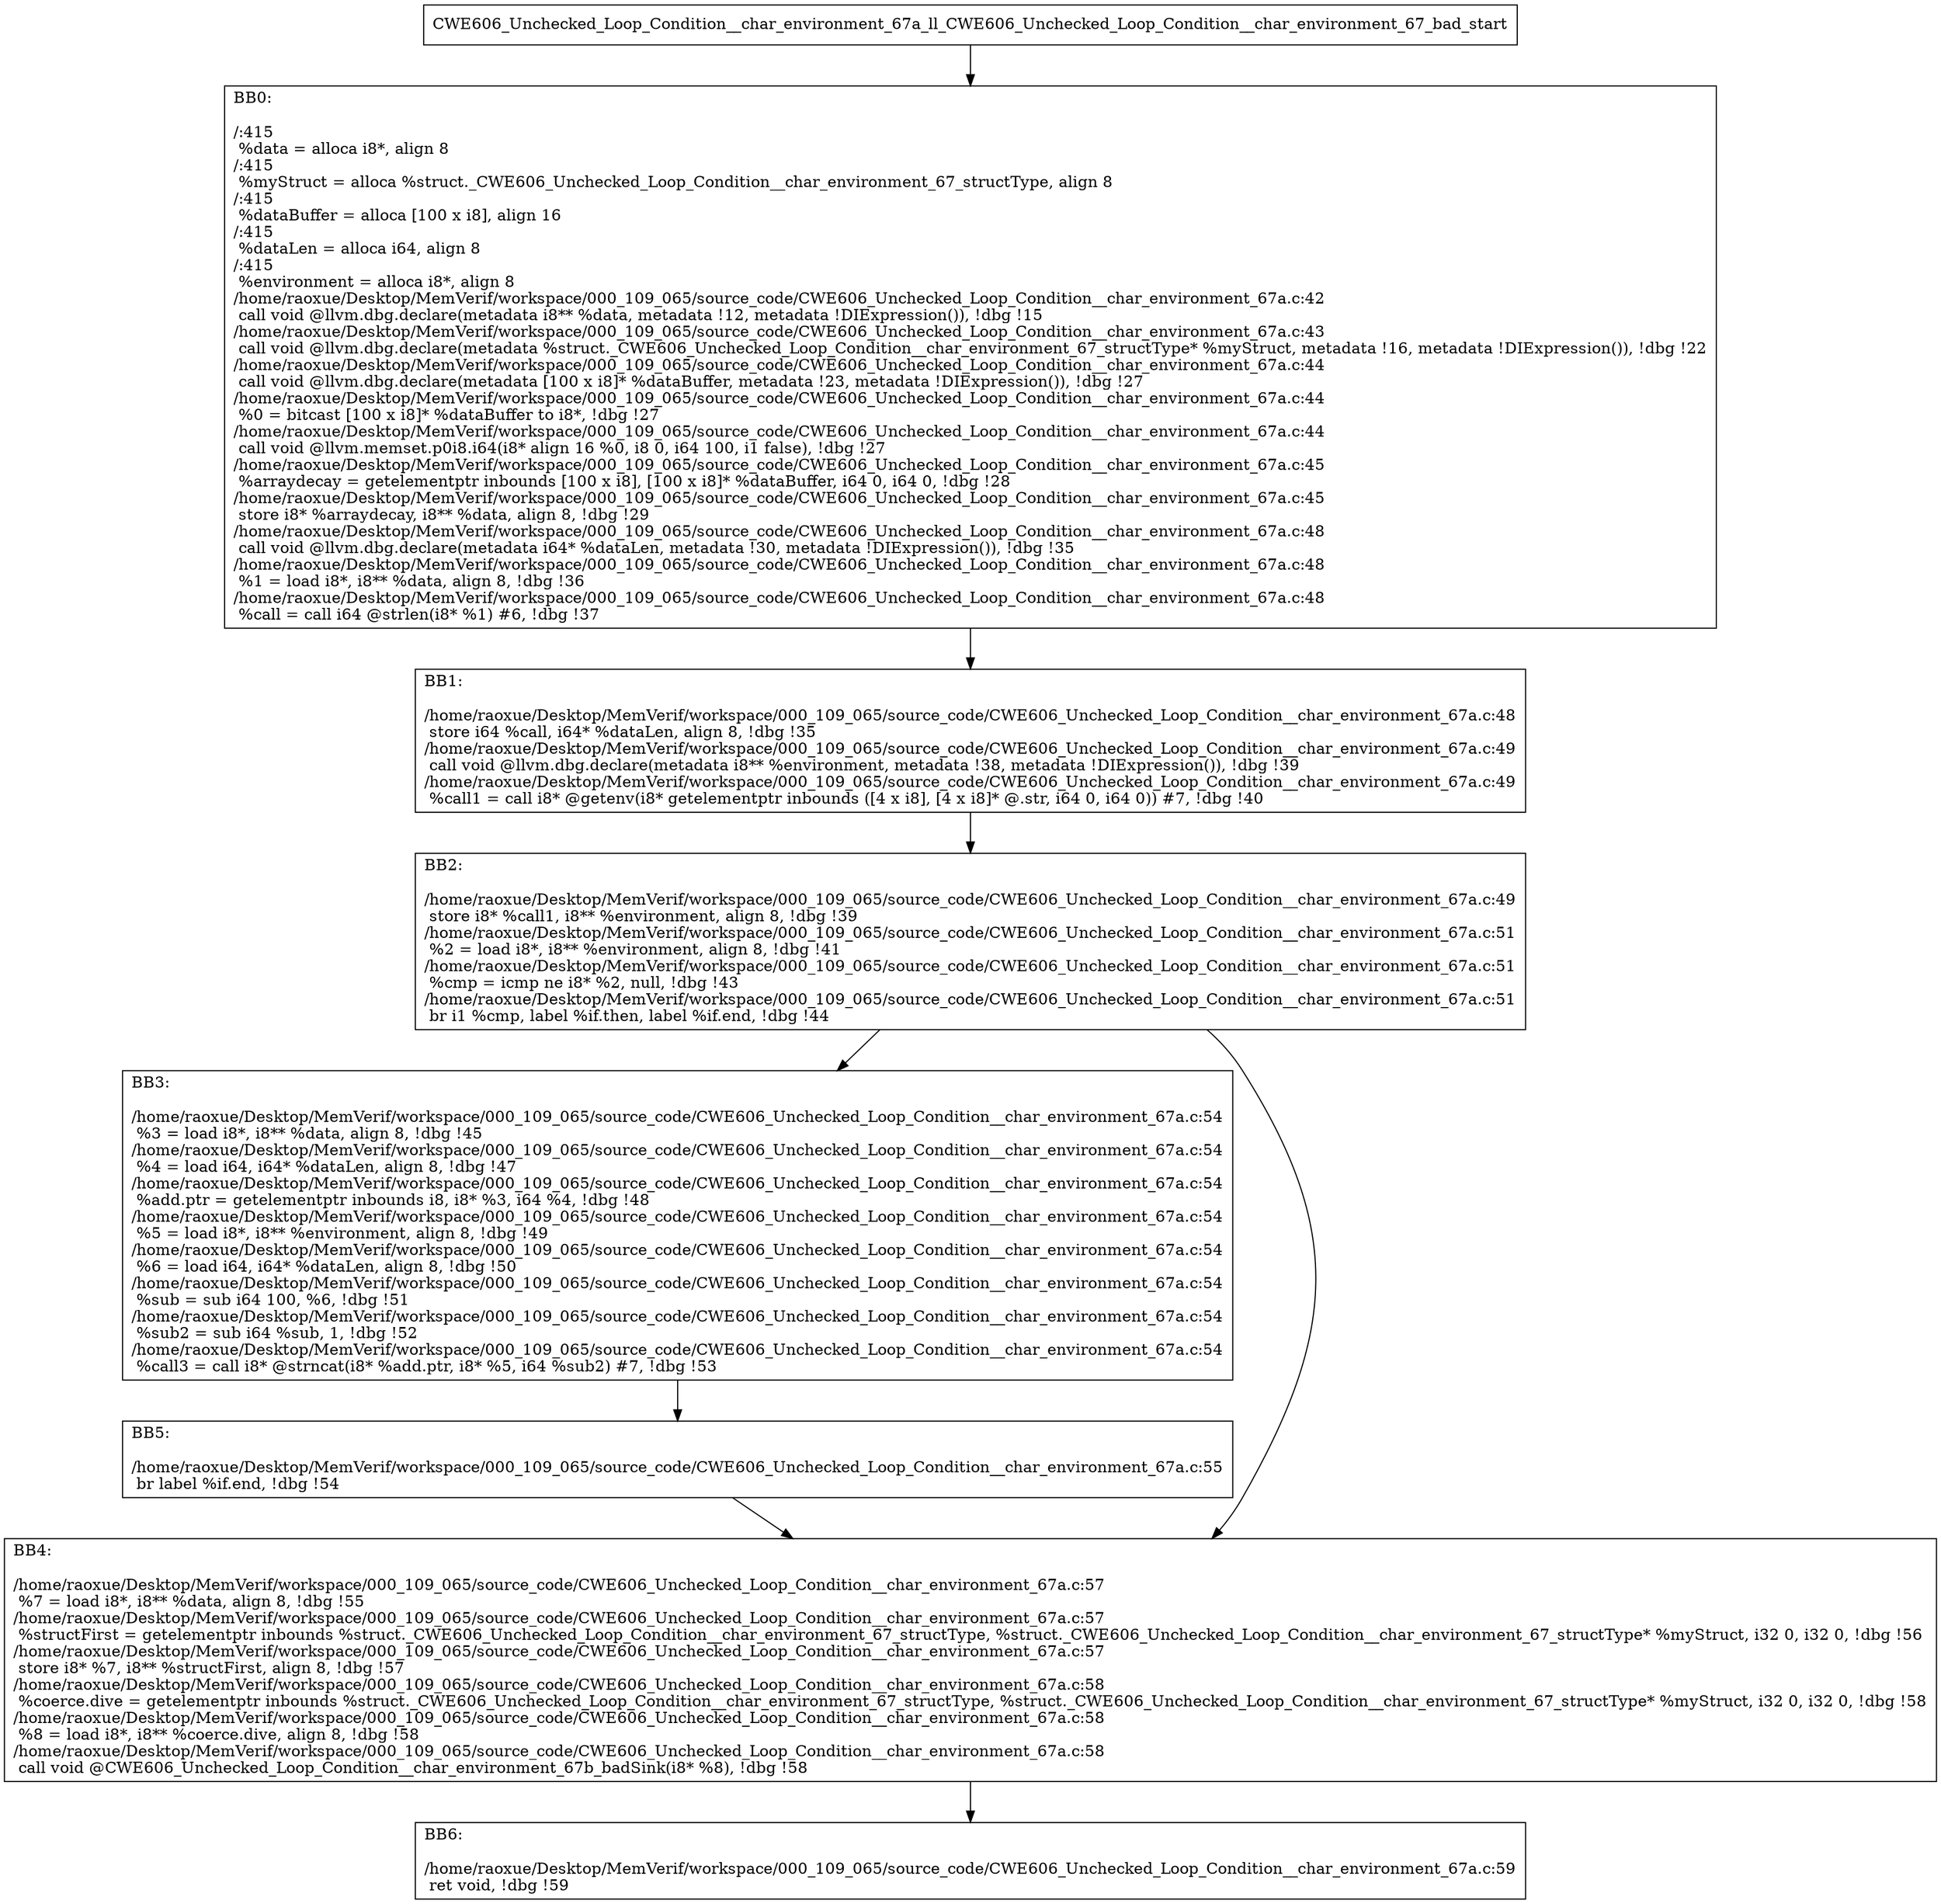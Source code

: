 digraph "CFG for'CWE606_Unchecked_Loop_Condition__char_environment_67a_ll_CWE606_Unchecked_Loop_Condition__char_environment_67_bad' function" {
	BBCWE606_Unchecked_Loop_Condition__char_environment_67a_ll_CWE606_Unchecked_Loop_Condition__char_environment_67_bad_start[shape=record,label="{CWE606_Unchecked_Loop_Condition__char_environment_67a_ll_CWE606_Unchecked_Loop_Condition__char_environment_67_bad_start}"];
	BBCWE606_Unchecked_Loop_Condition__char_environment_67a_ll_CWE606_Unchecked_Loop_Condition__char_environment_67_bad_start-> CWE606_Unchecked_Loop_Condition__char_environment_67a_ll_CWE606_Unchecked_Loop_Condition__char_environment_67_badBB0;
	CWE606_Unchecked_Loop_Condition__char_environment_67a_ll_CWE606_Unchecked_Loop_Condition__char_environment_67_badBB0 [shape=record, label="{BB0:\l\l/:415\l
  %data = alloca i8*, align 8\l
/:415\l
  %myStruct = alloca %struct._CWE606_Unchecked_Loop_Condition__char_environment_67_structType, align 8\l
/:415\l
  %dataBuffer = alloca [100 x i8], align 16\l
/:415\l
  %dataLen = alloca i64, align 8\l
/:415\l
  %environment = alloca i8*, align 8\l
/home/raoxue/Desktop/MemVerif/workspace/000_109_065/source_code/CWE606_Unchecked_Loop_Condition__char_environment_67a.c:42\l
  call void @llvm.dbg.declare(metadata i8** %data, metadata !12, metadata !DIExpression()), !dbg !15\l
/home/raoxue/Desktop/MemVerif/workspace/000_109_065/source_code/CWE606_Unchecked_Loop_Condition__char_environment_67a.c:43\l
  call void @llvm.dbg.declare(metadata %struct._CWE606_Unchecked_Loop_Condition__char_environment_67_structType* %myStruct, metadata !16, metadata !DIExpression()), !dbg !22\l
/home/raoxue/Desktop/MemVerif/workspace/000_109_065/source_code/CWE606_Unchecked_Loop_Condition__char_environment_67a.c:44\l
  call void @llvm.dbg.declare(metadata [100 x i8]* %dataBuffer, metadata !23, metadata !DIExpression()), !dbg !27\l
/home/raoxue/Desktop/MemVerif/workspace/000_109_065/source_code/CWE606_Unchecked_Loop_Condition__char_environment_67a.c:44\l
  %0 = bitcast [100 x i8]* %dataBuffer to i8*, !dbg !27\l
/home/raoxue/Desktop/MemVerif/workspace/000_109_065/source_code/CWE606_Unchecked_Loop_Condition__char_environment_67a.c:44\l
  call void @llvm.memset.p0i8.i64(i8* align 16 %0, i8 0, i64 100, i1 false), !dbg !27\l
/home/raoxue/Desktop/MemVerif/workspace/000_109_065/source_code/CWE606_Unchecked_Loop_Condition__char_environment_67a.c:45\l
  %arraydecay = getelementptr inbounds [100 x i8], [100 x i8]* %dataBuffer, i64 0, i64 0, !dbg !28\l
/home/raoxue/Desktop/MemVerif/workspace/000_109_065/source_code/CWE606_Unchecked_Loop_Condition__char_environment_67a.c:45\l
  store i8* %arraydecay, i8** %data, align 8, !dbg !29\l
/home/raoxue/Desktop/MemVerif/workspace/000_109_065/source_code/CWE606_Unchecked_Loop_Condition__char_environment_67a.c:48\l
  call void @llvm.dbg.declare(metadata i64* %dataLen, metadata !30, metadata !DIExpression()), !dbg !35\l
/home/raoxue/Desktop/MemVerif/workspace/000_109_065/source_code/CWE606_Unchecked_Loop_Condition__char_environment_67a.c:48\l
  %1 = load i8*, i8** %data, align 8, !dbg !36\l
/home/raoxue/Desktop/MemVerif/workspace/000_109_065/source_code/CWE606_Unchecked_Loop_Condition__char_environment_67a.c:48\l
  %call = call i64 @strlen(i8* %1) #6, !dbg !37\l
}"];
	CWE606_Unchecked_Loop_Condition__char_environment_67a_ll_CWE606_Unchecked_Loop_Condition__char_environment_67_badBB0-> CWE606_Unchecked_Loop_Condition__char_environment_67a_ll_CWE606_Unchecked_Loop_Condition__char_environment_67_badBB1;
	CWE606_Unchecked_Loop_Condition__char_environment_67a_ll_CWE606_Unchecked_Loop_Condition__char_environment_67_badBB1 [shape=record, label="{BB1:\l\l/home/raoxue/Desktop/MemVerif/workspace/000_109_065/source_code/CWE606_Unchecked_Loop_Condition__char_environment_67a.c:48\l
  store i64 %call, i64* %dataLen, align 8, !dbg !35\l
/home/raoxue/Desktop/MemVerif/workspace/000_109_065/source_code/CWE606_Unchecked_Loop_Condition__char_environment_67a.c:49\l
  call void @llvm.dbg.declare(metadata i8** %environment, metadata !38, metadata !DIExpression()), !dbg !39\l
/home/raoxue/Desktop/MemVerif/workspace/000_109_065/source_code/CWE606_Unchecked_Loop_Condition__char_environment_67a.c:49\l
  %call1 = call i8* @getenv(i8* getelementptr inbounds ([4 x i8], [4 x i8]* @.str, i64 0, i64 0)) #7, !dbg !40\l
}"];
	CWE606_Unchecked_Loop_Condition__char_environment_67a_ll_CWE606_Unchecked_Loop_Condition__char_environment_67_badBB1-> CWE606_Unchecked_Loop_Condition__char_environment_67a_ll_CWE606_Unchecked_Loop_Condition__char_environment_67_badBB2;
	CWE606_Unchecked_Loop_Condition__char_environment_67a_ll_CWE606_Unchecked_Loop_Condition__char_environment_67_badBB2 [shape=record, label="{BB2:\l\l/home/raoxue/Desktop/MemVerif/workspace/000_109_065/source_code/CWE606_Unchecked_Loop_Condition__char_environment_67a.c:49\l
  store i8* %call1, i8** %environment, align 8, !dbg !39\l
/home/raoxue/Desktop/MemVerif/workspace/000_109_065/source_code/CWE606_Unchecked_Loop_Condition__char_environment_67a.c:51\l
  %2 = load i8*, i8** %environment, align 8, !dbg !41\l
/home/raoxue/Desktop/MemVerif/workspace/000_109_065/source_code/CWE606_Unchecked_Loop_Condition__char_environment_67a.c:51\l
  %cmp = icmp ne i8* %2, null, !dbg !43\l
/home/raoxue/Desktop/MemVerif/workspace/000_109_065/source_code/CWE606_Unchecked_Loop_Condition__char_environment_67a.c:51\l
  br i1 %cmp, label %if.then, label %if.end, !dbg !44\l
}"];
	CWE606_Unchecked_Loop_Condition__char_environment_67a_ll_CWE606_Unchecked_Loop_Condition__char_environment_67_badBB2-> CWE606_Unchecked_Loop_Condition__char_environment_67a_ll_CWE606_Unchecked_Loop_Condition__char_environment_67_badBB3;
	CWE606_Unchecked_Loop_Condition__char_environment_67a_ll_CWE606_Unchecked_Loop_Condition__char_environment_67_badBB2-> CWE606_Unchecked_Loop_Condition__char_environment_67a_ll_CWE606_Unchecked_Loop_Condition__char_environment_67_badBB4;
	CWE606_Unchecked_Loop_Condition__char_environment_67a_ll_CWE606_Unchecked_Loop_Condition__char_environment_67_badBB3 [shape=record, label="{BB3:\l\l/home/raoxue/Desktop/MemVerif/workspace/000_109_065/source_code/CWE606_Unchecked_Loop_Condition__char_environment_67a.c:54\l
  %3 = load i8*, i8** %data, align 8, !dbg !45\l
/home/raoxue/Desktop/MemVerif/workspace/000_109_065/source_code/CWE606_Unchecked_Loop_Condition__char_environment_67a.c:54\l
  %4 = load i64, i64* %dataLen, align 8, !dbg !47\l
/home/raoxue/Desktop/MemVerif/workspace/000_109_065/source_code/CWE606_Unchecked_Loop_Condition__char_environment_67a.c:54\l
  %add.ptr = getelementptr inbounds i8, i8* %3, i64 %4, !dbg !48\l
/home/raoxue/Desktop/MemVerif/workspace/000_109_065/source_code/CWE606_Unchecked_Loop_Condition__char_environment_67a.c:54\l
  %5 = load i8*, i8** %environment, align 8, !dbg !49\l
/home/raoxue/Desktop/MemVerif/workspace/000_109_065/source_code/CWE606_Unchecked_Loop_Condition__char_environment_67a.c:54\l
  %6 = load i64, i64* %dataLen, align 8, !dbg !50\l
/home/raoxue/Desktop/MemVerif/workspace/000_109_065/source_code/CWE606_Unchecked_Loop_Condition__char_environment_67a.c:54\l
  %sub = sub i64 100, %6, !dbg !51\l
/home/raoxue/Desktop/MemVerif/workspace/000_109_065/source_code/CWE606_Unchecked_Loop_Condition__char_environment_67a.c:54\l
  %sub2 = sub i64 %sub, 1, !dbg !52\l
/home/raoxue/Desktop/MemVerif/workspace/000_109_065/source_code/CWE606_Unchecked_Loop_Condition__char_environment_67a.c:54\l
  %call3 = call i8* @strncat(i8* %add.ptr, i8* %5, i64 %sub2) #7, !dbg !53\l
}"];
	CWE606_Unchecked_Loop_Condition__char_environment_67a_ll_CWE606_Unchecked_Loop_Condition__char_environment_67_badBB3-> CWE606_Unchecked_Loop_Condition__char_environment_67a_ll_CWE606_Unchecked_Loop_Condition__char_environment_67_badBB5;
	CWE606_Unchecked_Loop_Condition__char_environment_67a_ll_CWE606_Unchecked_Loop_Condition__char_environment_67_badBB5 [shape=record, label="{BB5:\l\l/home/raoxue/Desktop/MemVerif/workspace/000_109_065/source_code/CWE606_Unchecked_Loop_Condition__char_environment_67a.c:55\l
  br label %if.end, !dbg !54\l
}"];
	CWE606_Unchecked_Loop_Condition__char_environment_67a_ll_CWE606_Unchecked_Loop_Condition__char_environment_67_badBB5-> CWE606_Unchecked_Loop_Condition__char_environment_67a_ll_CWE606_Unchecked_Loop_Condition__char_environment_67_badBB4;
	CWE606_Unchecked_Loop_Condition__char_environment_67a_ll_CWE606_Unchecked_Loop_Condition__char_environment_67_badBB4 [shape=record, label="{BB4:\l\l/home/raoxue/Desktop/MemVerif/workspace/000_109_065/source_code/CWE606_Unchecked_Loop_Condition__char_environment_67a.c:57\l
  %7 = load i8*, i8** %data, align 8, !dbg !55\l
/home/raoxue/Desktop/MemVerif/workspace/000_109_065/source_code/CWE606_Unchecked_Loop_Condition__char_environment_67a.c:57\l
  %structFirst = getelementptr inbounds %struct._CWE606_Unchecked_Loop_Condition__char_environment_67_structType, %struct._CWE606_Unchecked_Loop_Condition__char_environment_67_structType* %myStruct, i32 0, i32 0, !dbg !56\l
/home/raoxue/Desktop/MemVerif/workspace/000_109_065/source_code/CWE606_Unchecked_Loop_Condition__char_environment_67a.c:57\l
  store i8* %7, i8** %structFirst, align 8, !dbg !57\l
/home/raoxue/Desktop/MemVerif/workspace/000_109_065/source_code/CWE606_Unchecked_Loop_Condition__char_environment_67a.c:58\l
  %coerce.dive = getelementptr inbounds %struct._CWE606_Unchecked_Loop_Condition__char_environment_67_structType, %struct._CWE606_Unchecked_Loop_Condition__char_environment_67_structType* %myStruct, i32 0, i32 0, !dbg !58\l
/home/raoxue/Desktop/MemVerif/workspace/000_109_065/source_code/CWE606_Unchecked_Loop_Condition__char_environment_67a.c:58\l
  %8 = load i8*, i8** %coerce.dive, align 8, !dbg !58\l
/home/raoxue/Desktop/MemVerif/workspace/000_109_065/source_code/CWE606_Unchecked_Loop_Condition__char_environment_67a.c:58\l
  call void @CWE606_Unchecked_Loop_Condition__char_environment_67b_badSink(i8* %8), !dbg !58\l
}"];
	CWE606_Unchecked_Loop_Condition__char_environment_67a_ll_CWE606_Unchecked_Loop_Condition__char_environment_67_badBB4-> CWE606_Unchecked_Loop_Condition__char_environment_67a_ll_CWE606_Unchecked_Loop_Condition__char_environment_67_badBB6;
	CWE606_Unchecked_Loop_Condition__char_environment_67a_ll_CWE606_Unchecked_Loop_Condition__char_environment_67_badBB6 [shape=record, label="{BB6:\l\l/home/raoxue/Desktop/MemVerif/workspace/000_109_065/source_code/CWE606_Unchecked_Loop_Condition__char_environment_67a.c:59\l
  ret void, !dbg !59\l
}"];
}
